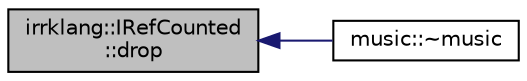 digraph "irrklang::IRefCounted::drop"
{
  bgcolor="transparent";
  edge [fontname="Helvetica",fontsize="10",labelfontname="Helvetica",labelfontsize="10"];
  node [fontname="Helvetica",fontsize="10",shape=record];
  rankdir="LR";
  Node1 [label="irrklang::IRefCounted\l::drop",height=0.2,width=0.4,color="black", fillcolor="grey75", style="filled", fontcolor="black"];
  Node1 -> Node2 [dir="back",color="midnightblue",fontsize="10",style="solid",fontname="Helvetica"];
  Node2 [label="music::~music",height=0.2,width=0.4,color="black",URL="$classmusic.html#ab2374a8d06e855a208f47a729937d515",tooltip="music destructor "];
}
